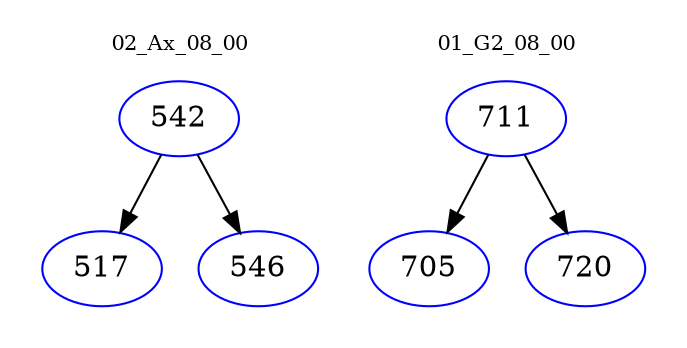 digraph{
subgraph cluster_0 {
color = white
label = "02_Ax_08_00";
fontsize=10;
T0_542 [label="542", color="blue"]
T0_542 -> T0_517 [color="black"]
T0_517 [label="517", color="blue"]
T0_542 -> T0_546 [color="black"]
T0_546 [label="546", color="blue"]
}
subgraph cluster_1 {
color = white
label = "01_G2_08_00";
fontsize=10;
T1_711 [label="711", color="blue"]
T1_711 -> T1_705 [color="black"]
T1_705 [label="705", color="blue"]
T1_711 -> T1_720 [color="black"]
T1_720 [label="720", color="blue"]
}
}
